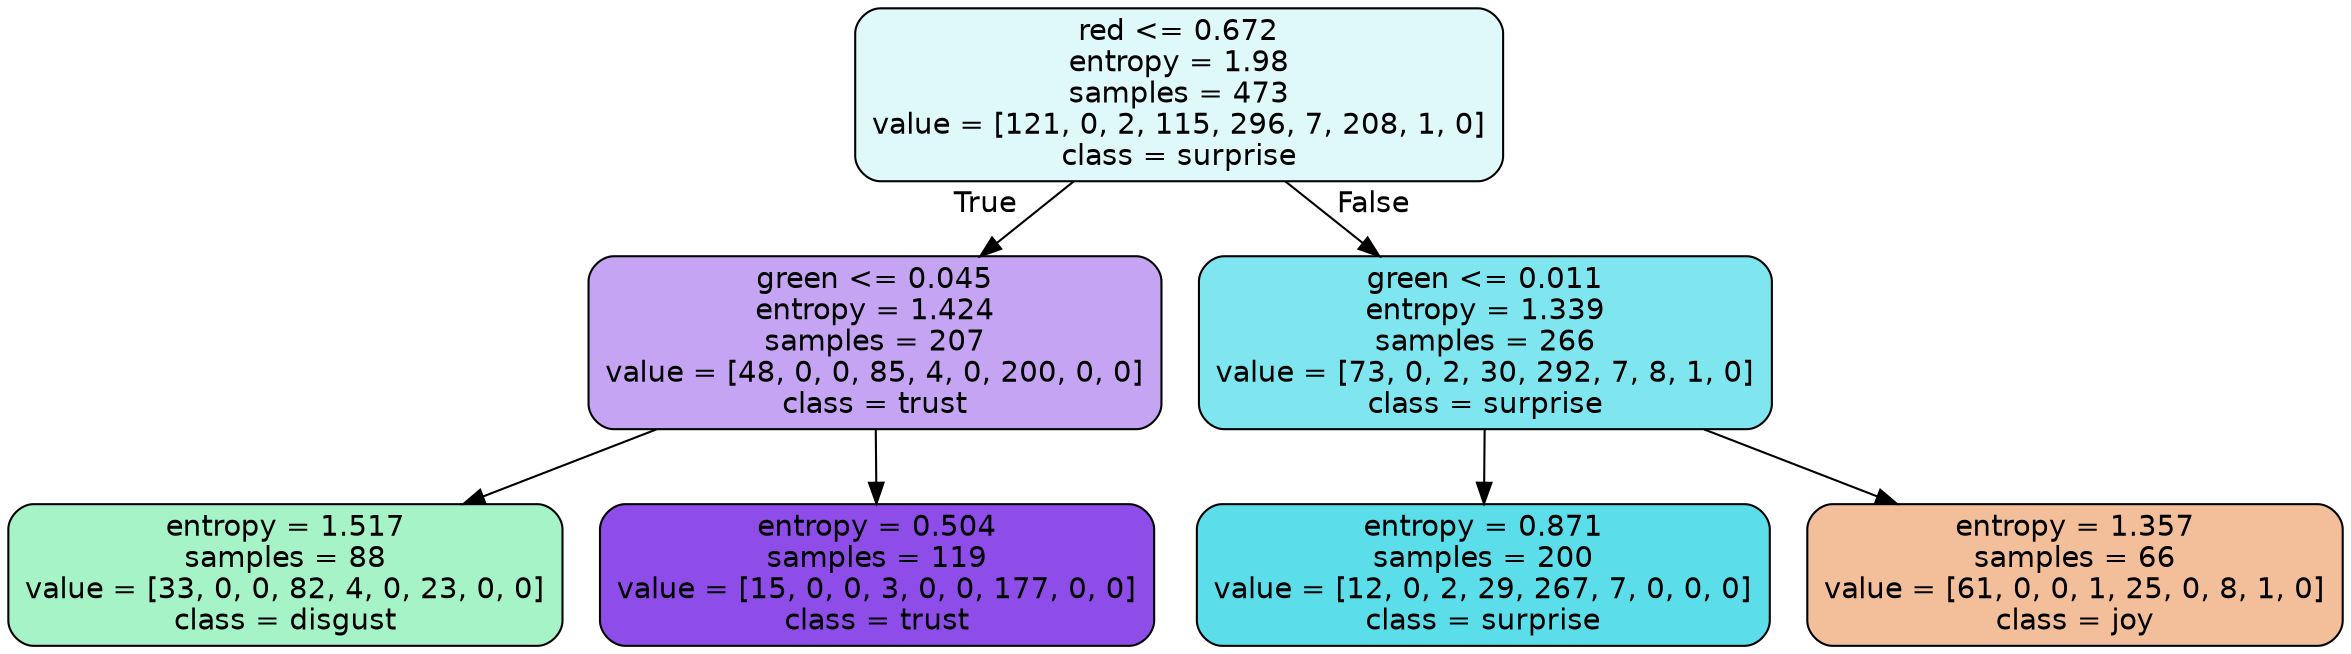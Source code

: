 digraph Tree {
node [shape=box, style="filled, rounded", color="black", fontname=helvetica] ;
edge [fontname=helvetica] ;
0 [label="red <= 0.672\nentropy = 1.98\nsamples = 473\nvalue = [121, 0, 2, 115, 296, 7, 208, 1, 0]\nclass = surprise", fillcolor="#39d7e529"] ;
1 [label="green <= 0.045\nentropy = 1.424\nsamples = 207\nvalue = [48, 0, 0, 85, 4, 0, 200, 0, 0]\nclass = trust", fillcolor="#8139e574"] ;
0 -> 1 [labeldistance=2.5, labelangle=45, headlabel="True"] ;
2 [label="entropy = 1.517\nsamples = 88\nvalue = [33, 0, 0, 82, 4, 0, 23, 0, 0]\nclass = disgust", fillcolor="#39e58173"] ;
1 -> 2 ;
3 [label="entropy = 0.504\nsamples = 119\nvalue = [15, 0, 0, 3, 0, 0, 177, 0, 0]\nclass = trust", fillcolor="#8139e5e5"] ;
1 -> 3 ;
4 [label="green <= 0.011\nentropy = 1.339\nsamples = 266\nvalue = [73, 0, 2, 30, 292, 7, 8, 1, 0]\nclass = surprise", fillcolor="#39d7e5a4"] ;
0 -> 4 [labeldistance=2.5, labelangle=-45, headlabel="False"] ;
5 [label="entropy = 0.871\nsamples = 200\nvalue = [12, 0, 2, 29, 267, 7, 0, 0, 0]\nclass = surprise", fillcolor="#39d7e5d3"] ;
4 -> 5 ;
6 [label="entropy = 1.357\nsamples = 66\nvalue = [61, 0, 0, 1, 25, 0, 8, 1, 0]\nclass = joy", fillcolor="#e5813981"] ;
4 -> 6 ;
}